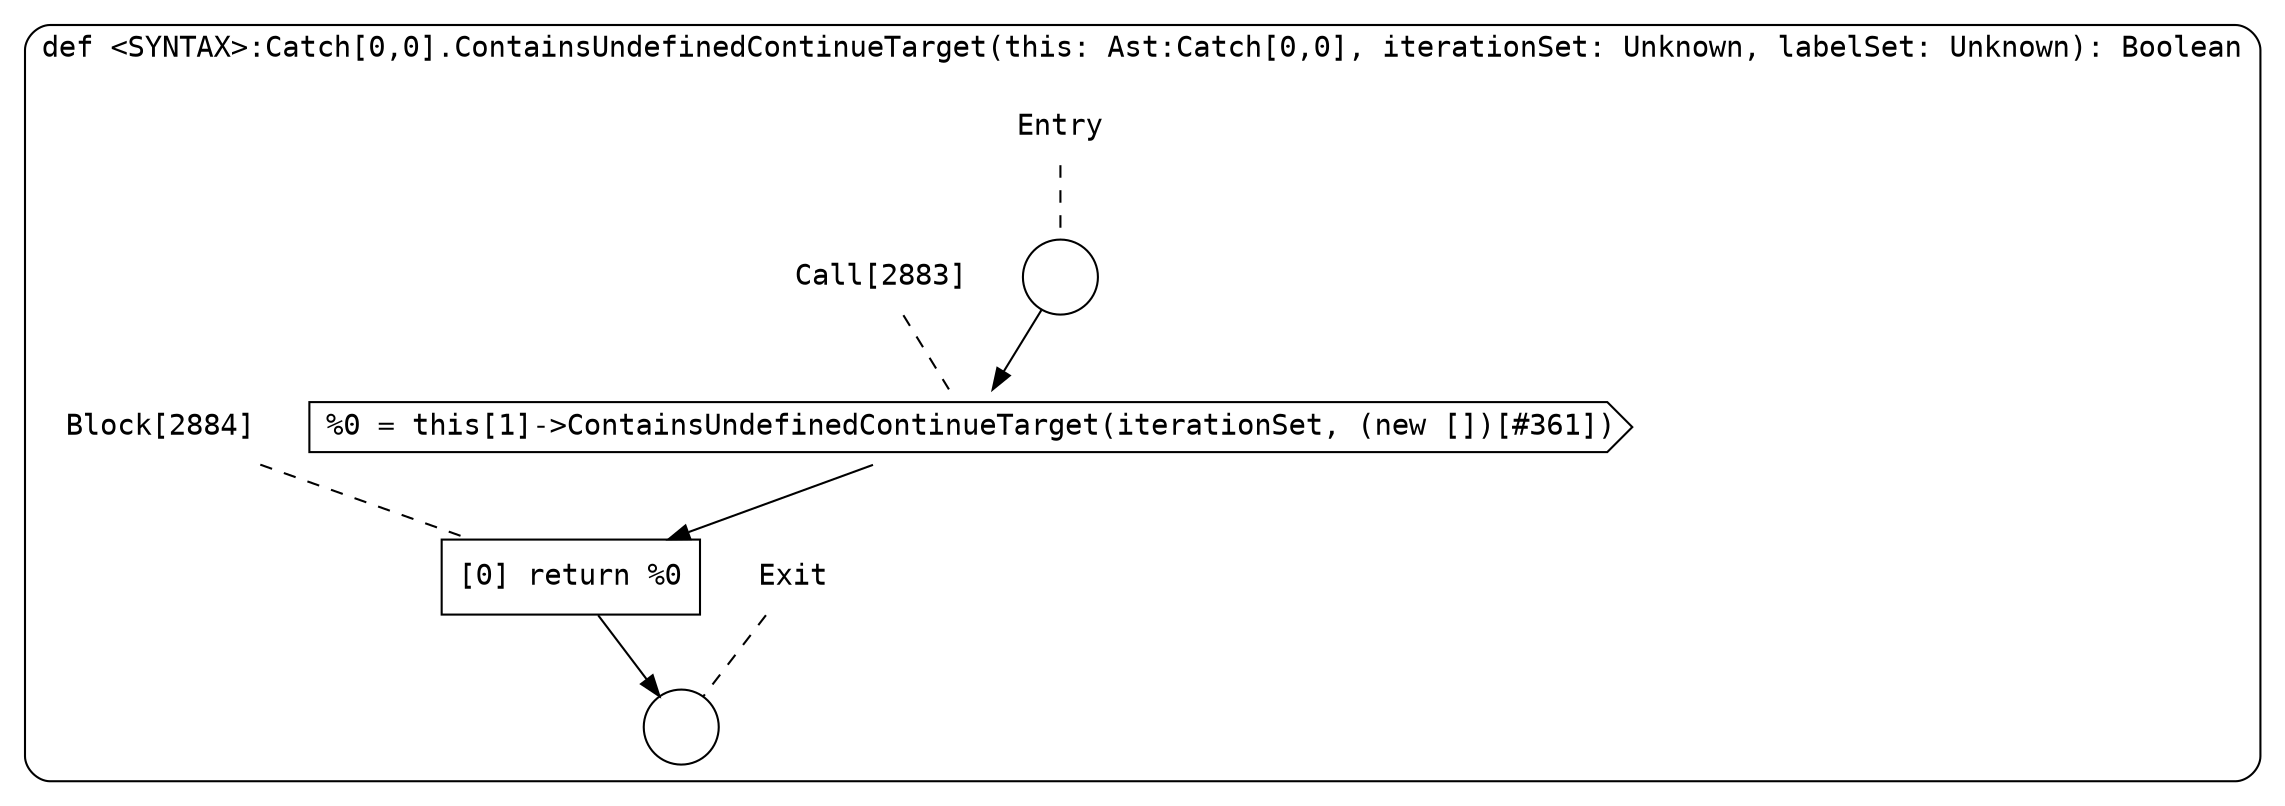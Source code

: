 digraph {
  graph [fontname = "Consolas"]
  node [fontname = "Consolas"]
  edge [fontname = "Consolas"]
  subgraph cluster664 {
    label = "def <SYNTAX>:Catch[0,0].ContainsUndefinedContinueTarget(this: Ast:Catch[0,0], iterationSet: Unknown, labelSet: Unknown): Boolean"
    style = rounded
    cluster664_entry_name [shape=none, label=<<font color="black">Entry</font>>]
    cluster664_entry_name -> cluster664_entry [arrowhead=none, color="black", style=dashed]
    cluster664_entry [shape=circle label=" " color="black" fillcolor="white" style=filled]
    cluster664_entry -> node2883 [color="black"]
    cluster664_exit_name [shape=none, label=<<font color="black">Exit</font>>]
    cluster664_exit_name -> cluster664_exit [arrowhead=none, color="black", style=dashed]
    cluster664_exit [shape=circle label=" " color="black" fillcolor="white" style=filled]
    node2883_name [shape=none, label=<<font color="black">Call[2883]</font>>]
    node2883_name -> node2883 [arrowhead=none, color="black", style=dashed]
    node2883 [shape=cds, label=<<font color="black">%0 = this[1]-&gt;ContainsUndefinedContinueTarget(iterationSet, (new [])[#361])</font>> color="black" fillcolor="white", style=filled]
    node2883 -> node2884 [color="black"]
    node2884_name [shape=none, label=<<font color="black">Block[2884]</font>>]
    node2884_name -> node2884 [arrowhead=none, color="black", style=dashed]
    node2884 [shape=box, label=<<font color="black">[0] return %0<BR ALIGN="LEFT"/></font>> color="black" fillcolor="white", style=filled]
    node2884 -> cluster664_exit [color="black"]
  }
}